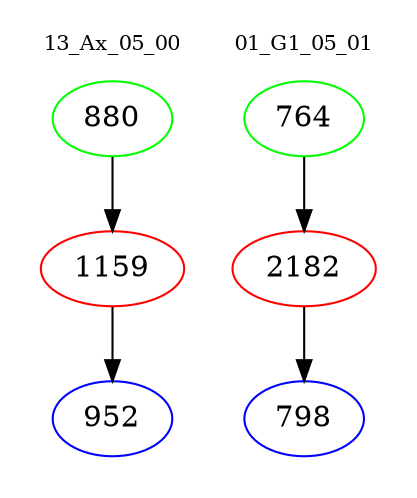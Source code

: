 digraph{
subgraph cluster_0 {
color = white
label = "13_Ax_05_00";
fontsize=10;
T0_880 [label="880", color="green"]
T0_880 -> T0_1159 [color="black"]
T0_1159 [label="1159", color="red"]
T0_1159 -> T0_952 [color="black"]
T0_952 [label="952", color="blue"]
}
subgraph cluster_1 {
color = white
label = "01_G1_05_01";
fontsize=10;
T1_764 [label="764", color="green"]
T1_764 -> T1_2182 [color="black"]
T1_2182 [label="2182", color="red"]
T1_2182 -> T1_798 [color="black"]
T1_798 [label="798", color="blue"]
}
}

